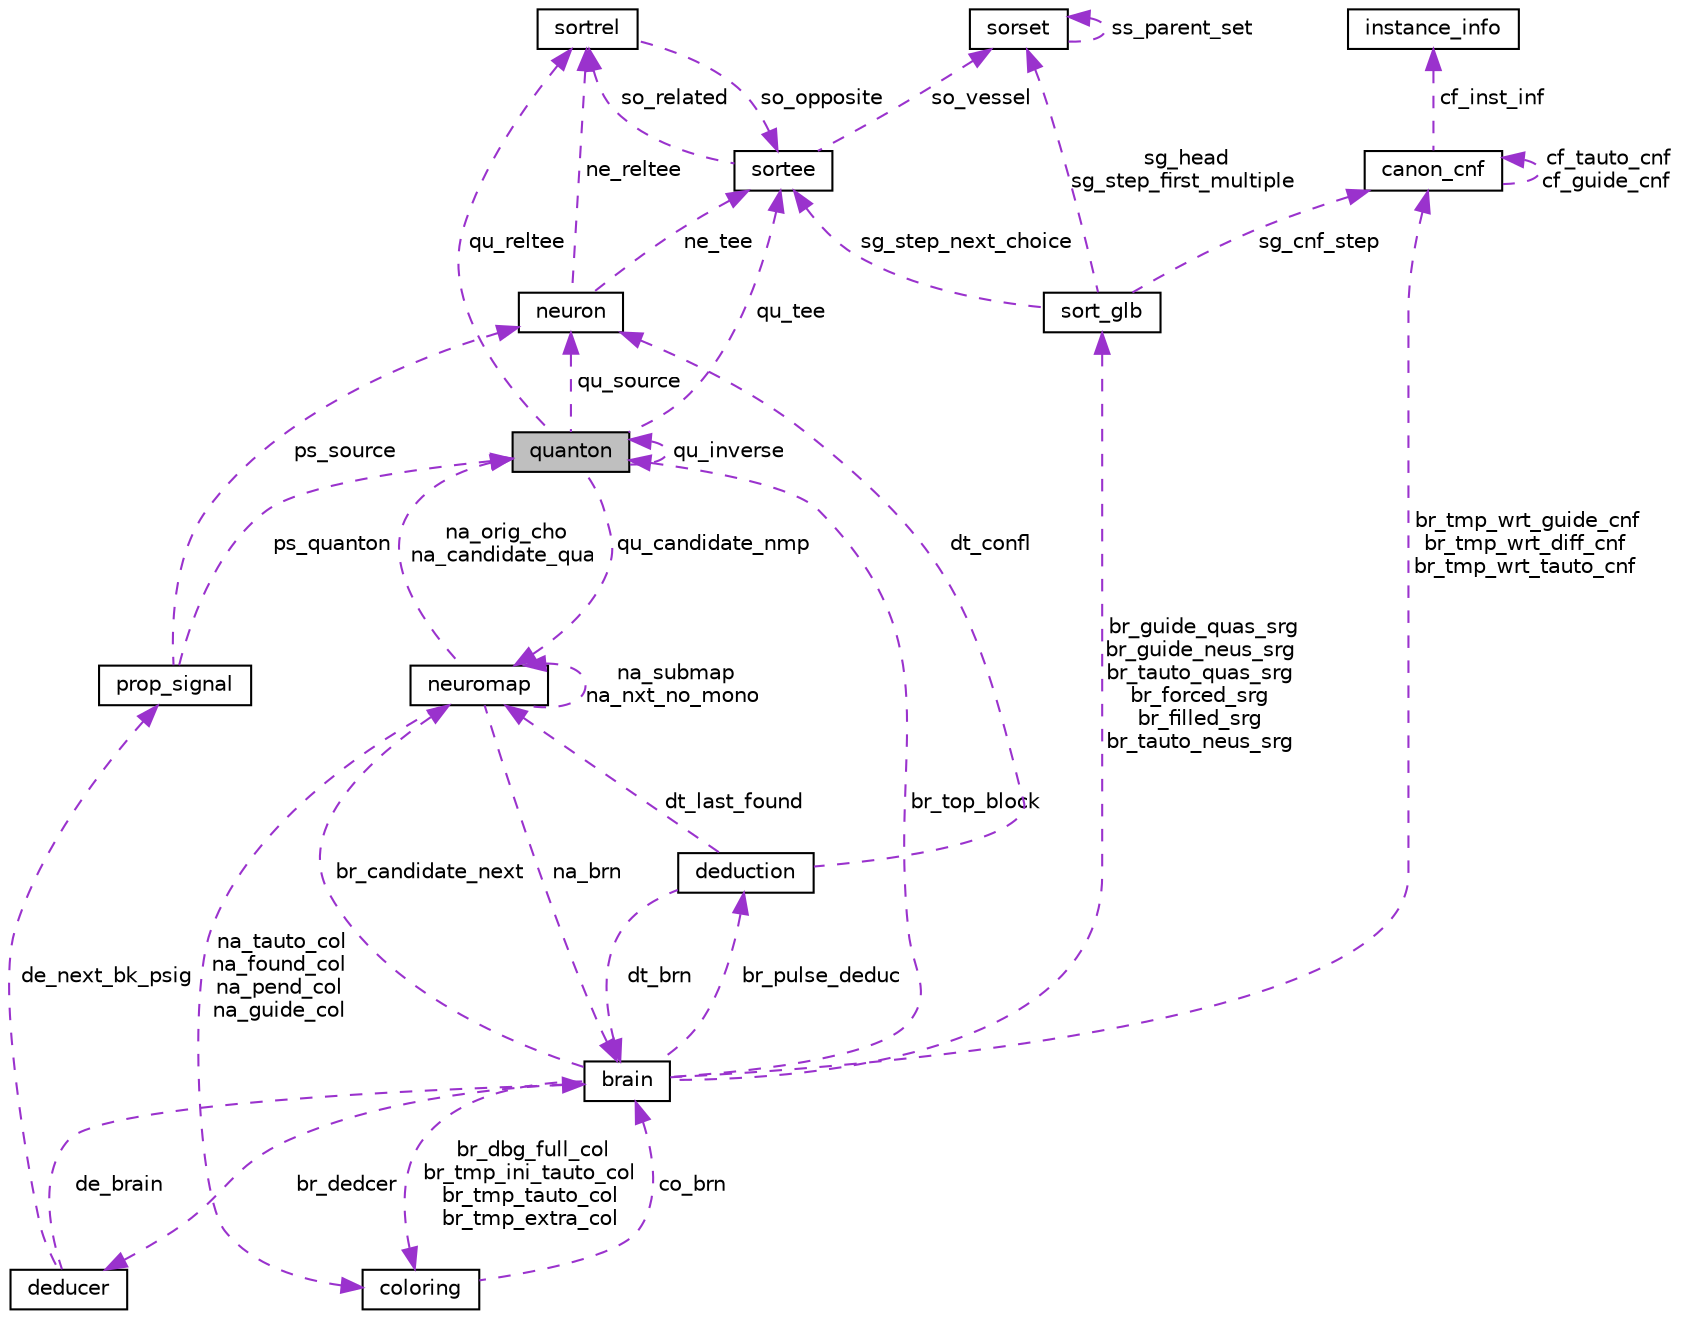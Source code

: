digraph "quanton"
{
 // INTERACTIVE_SVG=YES
  edge [fontname="Helvetica",fontsize="10",labelfontname="Helvetica",labelfontsize="10"];
  node [fontname="Helvetica",fontsize="10",shape=record];
  Node1 [label="quanton",height=0.2,width=0.4,color="black", fillcolor="grey75", style="filled", fontcolor="black"];
  Node2 -> Node1 [dir="back",color="darkorchid3",fontsize="10",style="dashed",label=" qu_source" ,fontname="Helvetica"];
  Node2 [label="neuron",height=0.2,width=0.4,color="black", fillcolor="white", style="filled",URL="$d9/d00/classneuron.html",tooltip="Class for CNF clause behavior. So there is one neuron per clause. "];
  Node3 -> Node2 [dir="back",color="darkorchid3",fontsize="10",style="dashed",label=" ne_reltee" ,fontname="Helvetica"];
  Node3 [label="sortrel",height=0.2,width=0.4,color="black", fillcolor="white", style="filled",URL="$d6/de7/classsortrel.html",tooltip="A sortrel is a relation between two sortee s. "];
  Node4 -> Node3 [dir="back",color="darkorchid3",fontsize="10",style="dashed",label=" so_opposite" ,fontname="Helvetica"];
  Node4 [label="sortee",height=0.2,width=0.4,color="black", fillcolor="white", style="filled",URL="$d8/d36/classsortee.html",tooltip="Class that is an item to be stabilized. "];
  Node3 -> Node4 [dir="back",color="darkorchid3",fontsize="10",style="dashed",label=" so_related" ,fontname="Helvetica"];
  Node5 -> Node4 [dir="back",color="darkorchid3",fontsize="10",style="dashed",label=" so_vessel" ,fontname="Helvetica"];
  Node5 [label="sorset",height=0.2,width=0.4,color="black", fillcolor="white", style="filled",URL="$d3/d62/classsorset.html",tooltip="A sorset is a group of sortee s. "];
  Node5 -> Node5 [dir="back",color="darkorchid3",fontsize="10",style="dashed",label=" ss_parent_set" ,fontname="Helvetica"];
  Node4 -> Node2 [dir="back",color="darkorchid3",fontsize="10",style="dashed",label=" ne_tee" ,fontname="Helvetica"];
  Node1 -> Node1 [dir="back",color="darkorchid3",fontsize="10",style="dashed",label=" qu_inverse" ,fontname="Helvetica"];
  Node3 -> Node1 [dir="back",color="darkorchid3",fontsize="10",style="dashed",label=" qu_reltee" ,fontname="Helvetica"];
  Node6 -> Node1 [dir="back",color="darkorchid3",fontsize="10",style="dashed",label=" qu_candidate_nmp" ,fontname="Helvetica"];
  Node6 [label="neuromap",height=0.2,width=0.4,color="black", fillcolor="white", style="filled",URL="$d6/d45/classneuromap.html",tooltip="A neuromap is a CNF sub-formula. "];
  Node7 -> Node6 [dir="back",color="darkorchid3",fontsize="10",style="dashed",label=" na_brn" ,fontname="Helvetica"];
  Node7 [label="brain",height=0.2,width=0.4,color="black", fillcolor="white", style="filled",URL="$d7/d79/classbrain.html",tooltip="Class that holds all data used to solve a particular CNF instance. "];
  Node8 -> Node7 [dir="back",color="darkorchid3",fontsize="10",style="dashed",label=" br_dedcer" ,fontname="Helvetica"];
  Node8 [label="deducer",height=0.2,width=0.4,color="black", fillcolor="white", style="filled",URL="$d7/d0b/classdeducer.html",tooltip="Class that holds the data used to analyze a conflict. "];
  Node7 -> Node8 [dir="back",color="darkorchid3",fontsize="10",style="dashed",label=" de_brain" ,fontname="Helvetica"];
  Node9 -> Node8 [dir="back",color="darkorchid3",fontsize="10",style="dashed",label=" de_next_bk_psig" ,fontname="Helvetica"];
  Node9 [label="prop_signal",height=0.2,width=0.4,color="black", fillcolor="white", style="filled",URL="$d8/df2/classprop__signal.html",tooltip="Class for representing BCP propagation data. "];
  Node2 -> Node9 [dir="back",color="darkorchid3",fontsize="10",style="dashed",label=" ps_source" ,fontname="Helvetica"];
  Node1 -> Node9 [dir="back",color="darkorchid3",fontsize="10",style="dashed",label=" ps_quanton" ,fontname="Helvetica"];
  Node10 -> Node7 [dir="back",color="darkorchid3",fontsize="10",style="dashed",label=" br_dbg_full_col\nbr_tmp_ini_tauto_col\nbr_tmp_tauto_col\nbr_tmp_extra_col" ,fontname="Helvetica"];
  Node10 [label="coloring",height=0.2,width=0.4,color="black", fillcolor="white", style="filled",URL="$d2/d9a/classcoloring.html",tooltip="The initial and final state for an stabilization is a coloring. "];
  Node7 -> Node10 [dir="back",color="darkorchid3",fontsize="10",style="dashed",label=" co_brn" ,fontname="Helvetica"];
  Node11 -> Node7 [dir="back",color="darkorchid3",fontsize="10",style="dashed",label=" br_pulse_deduc" ,fontname="Helvetica"];
  Node11 [label="deduction",height=0.2,width=0.4,color="black", fillcolor="white", style="filled",URL="$d3/df3/classdeduction.html",tooltip="Class that holds the result of analyzing (doing resolution) of a conflict. "];
  Node7 -> Node11 [dir="back",color="darkorchid3",fontsize="10",style="dashed",label=" dt_brn" ,fontname="Helvetica"];
  Node2 -> Node11 [dir="back",color="darkorchid3",fontsize="10",style="dashed",label=" dt_confl" ,fontname="Helvetica"];
  Node6 -> Node11 [dir="back",color="darkorchid3",fontsize="10",style="dashed",label=" dt_last_found" ,fontname="Helvetica"];
  Node1 -> Node7 [dir="back",color="darkorchid3",fontsize="10",style="dashed",label=" br_top_block" ,fontname="Helvetica"];
  Node12 -> Node7 [dir="back",color="darkorchid3",fontsize="10",style="dashed",label=" br_guide_quas_srg\nbr_guide_neus_srg\nbr_tauto_quas_srg\nbr_forced_srg\nbr_filled_srg\nbr_tauto_neus_srg" ,fontname="Helvetica"];
  Node12 [label="sort_glb",height=0.2,width=0.4,color="black", fillcolor="white", style="filled",URL="$d7/dec/classsort__glb.html",tooltip="Class that holds all global data used to stabilize a group of items. "];
  Node13 -> Node12 [dir="back",color="darkorchid3",fontsize="10",style="dashed",label=" sg_cnf_step" ,fontname="Helvetica"];
  Node13 [label="canon_cnf",height=0.2,width=0.4,color="black", fillcolor="white", style="filled",URL="$da/deb/classcanon__cnf.html",tooltip="A canon_cnf is a BCFF. An stabilized sub-formula. "];
  Node13 -> Node13 [dir="back",color="darkorchid3",fontsize="10",style="dashed",label=" cf_tauto_cnf\ncf_guide_cnf" ,fontname="Helvetica"];
  Node14 -> Node13 [dir="back",color="darkorchid3",fontsize="10",style="dashed",label=" cf_inst_inf" ,fontname="Helvetica"];
  Node14 [label="instance_info",height=0.2,width=0.4,color="black", fillcolor="white", style="filled",URL="$dc/dd0/classinstance__info.html",tooltip="Class that holds an instance data. "];
  Node5 -> Node12 [dir="back",color="darkorchid3",fontsize="10",style="dashed",label=" sg_head\nsg_step_first_multiple" ,fontname="Helvetica"];
  Node4 -> Node12 [dir="back",color="darkorchid3",fontsize="10",style="dashed",label=" sg_step_next_choice" ,fontname="Helvetica"];
  Node6 -> Node7 [dir="back",color="darkorchid3",fontsize="10",style="dashed",label=" br_candidate_next" ,fontname="Helvetica"];
  Node13 -> Node7 [dir="back",color="darkorchid3",fontsize="10",style="dashed",label=" br_tmp_wrt_guide_cnf\nbr_tmp_wrt_diff_cnf\nbr_tmp_wrt_tauto_cnf" ,fontname="Helvetica"];
  Node10 -> Node6 [dir="back",color="darkorchid3",fontsize="10",style="dashed",label=" na_tauto_col\nna_found_col\nna_pend_col\nna_guide_col" ,fontname="Helvetica"];
  Node1 -> Node6 [dir="back",color="darkorchid3",fontsize="10",style="dashed",label=" na_orig_cho\nna_candidate_qua" ,fontname="Helvetica"];
  Node6 -> Node6 [dir="back",color="darkorchid3",fontsize="10",style="dashed",label=" na_submap\nna_nxt_no_mono" ,fontname="Helvetica"];
  Node4 -> Node1 [dir="back",color="darkorchid3",fontsize="10",style="dashed",label=" qu_tee" ,fontname="Helvetica"];
}
